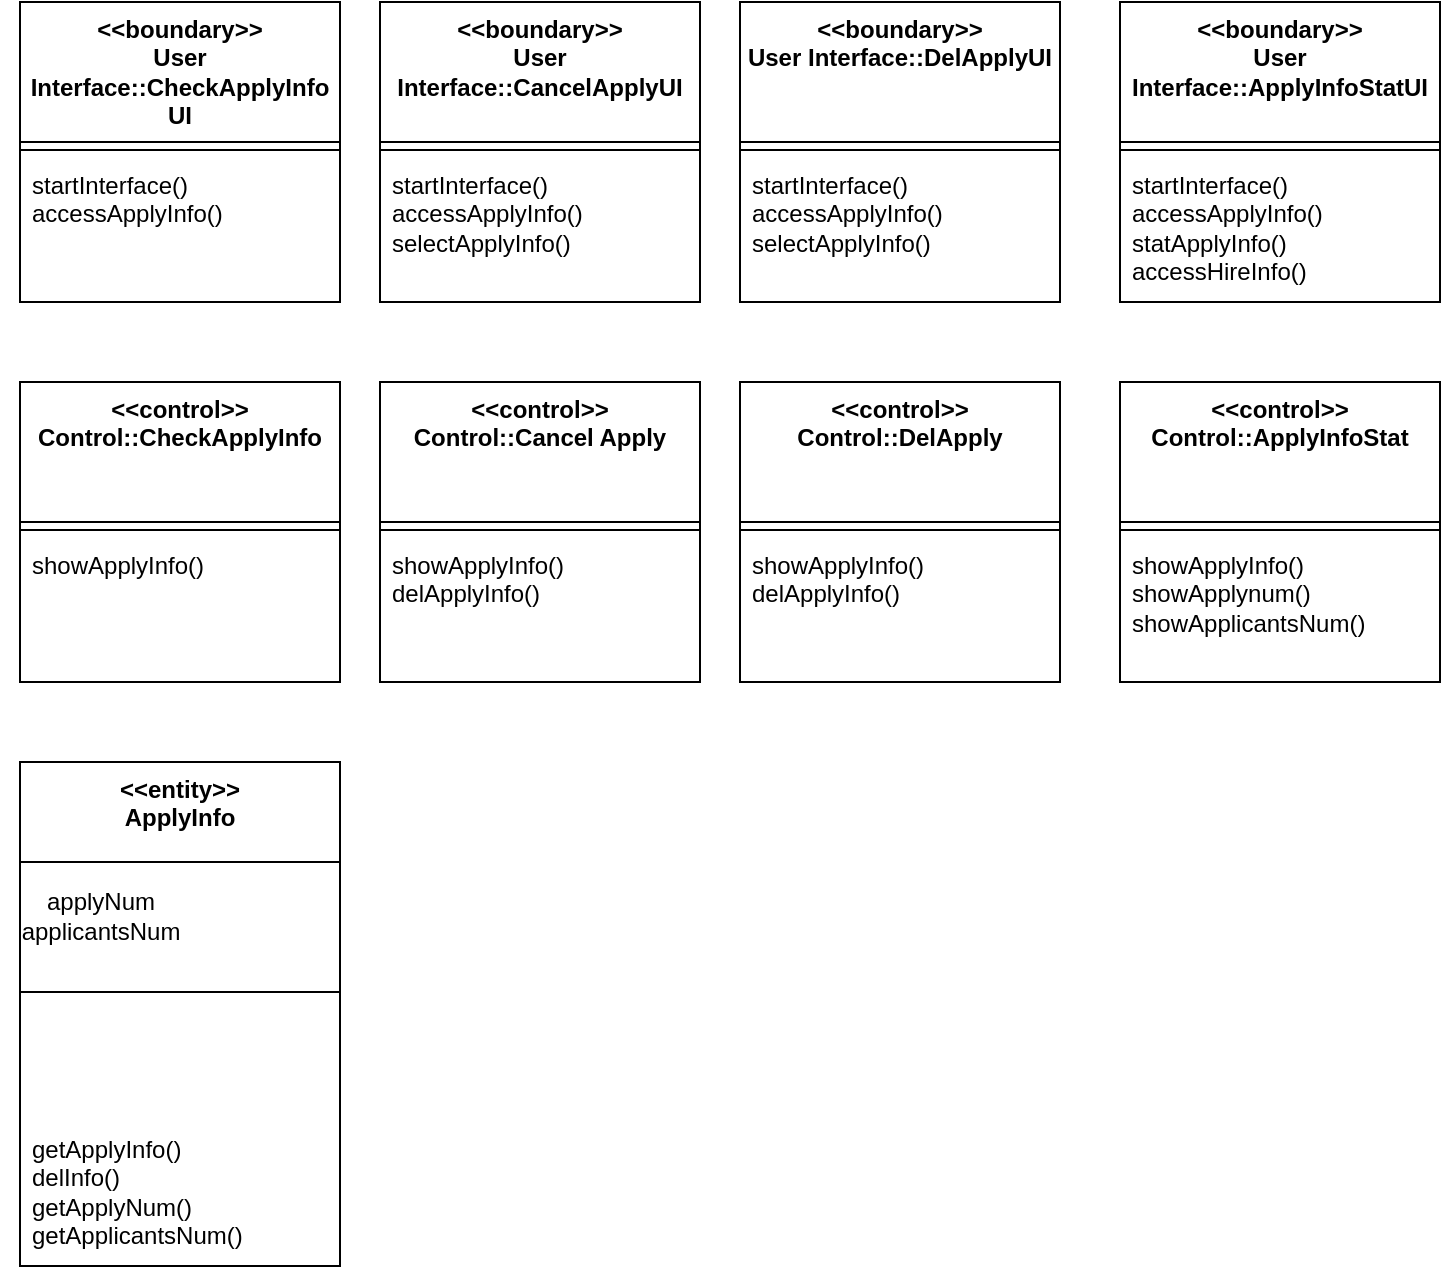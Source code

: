 <mxfile version="21.1.2" type="device">
  <diagram name="페이지-1" id="s87m2c2K6ZqBCXv7cd6L">
    <mxGraphModel dx="984" dy="747" grid="1" gridSize="10" guides="1" tooltips="1" connect="1" arrows="1" fold="1" page="1" pageScale="1" pageWidth="827" pageHeight="1169" math="0" shadow="0">
      <root>
        <mxCell id="0" />
        <mxCell id="1" parent="0" />
        <mxCell id="I5q1pJlPz9spfJ_iqnN7-1" value="&amp;lt;&amp;lt;boundary&amp;gt;&amp;gt;&lt;br&gt;User Interface::CheckApplyInfo UI" style="swimlane;fontStyle=1;align=center;verticalAlign=top;childLayout=stackLayout;horizontal=1;startSize=70;horizontalStack=0;resizeParent=1;resizeParentMax=0;resizeLast=0;collapsible=1;marginBottom=0;whiteSpace=wrap;html=1;" vertex="1" parent="1">
          <mxGeometry x="40" y="110" width="160" height="150" as="geometry" />
        </mxCell>
        <mxCell id="I5q1pJlPz9spfJ_iqnN7-3" value="" style="line;strokeWidth=1;fillColor=none;align=left;verticalAlign=middle;spacingTop=-1;spacingLeft=3;spacingRight=3;rotatable=0;labelPosition=right;points=[];portConstraint=eastwest;strokeColor=inherit;" vertex="1" parent="I5q1pJlPz9spfJ_iqnN7-1">
          <mxGeometry y="70" width="160" height="8" as="geometry" />
        </mxCell>
        <mxCell id="I5q1pJlPz9spfJ_iqnN7-4" value="startInterface()&lt;br&gt;accessApplyInfo()" style="text;strokeColor=none;fillColor=none;align=left;verticalAlign=top;spacingLeft=4;spacingRight=4;overflow=hidden;rotatable=0;points=[[0,0.5],[1,0.5]];portConstraint=eastwest;whiteSpace=wrap;html=1;" vertex="1" parent="I5q1pJlPz9spfJ_iqnN7-1">
          <mxGeometry y="78" width="160" height="72" as="geometry" />
        </mxCell>
        <mxCell id="I5q1pJlPz9spfJ_iqnN7-6" value="&amp;lt;&amp;lt;boundary&amp;gt;&amp;gt;&lt;br&gt;User Interface::DelApplyUI" style="swimlane;fontStyle=1;align=center;verticalAlign=top;childLayout=stackLayout;horizontal=1;startSize=70;horizontalStack=0;resizeParent=1;resizeParentMax=0;resizeLast=0;collapsible=1;marginBottom=0;whiteSpace=wrap;html=1;" vertex="1" parent="1">
          <mxGeometry x="400" y="110" width="160" height="150" as="geometry" />
        </mxCell>
        <mxCell id="I5q1pJlPz9spfJ_iqnN7-7" value="+ field: type" style="text;strokeColor=none;fillColor=none;align=left;verticalAlign=top;spacingLeft=4;spacingRight=4;overflow=hidden;rotatable=0;points=[[0,0.5],[1,0.5]];portConstraint=eastwest;whiteSpace=wrap;html=1;" vertex="1" parent="I5q1pJlPz9spfJ_iqnN7-6">
          <mxGeometry y="70" width="160" as="geometry" />
        </mxCell>
        <mxCell id="I5q1pJlPz9spfJ_iqnN7-8" value="" style="line;strokeWidth=1;fillColor=none;align=left;verticalAlign=middle;spacingTop=-1;spacingLeft=3;spacingRight=3;rotatable=0;labelPosition=right;points=[];portConstraint=eastwest;strokeColor=inherit;" vertex="1" parent="I5q1pJlPz9spfJ_iqnN7-6">
          <mxGeometry y="70" width="160" height="8" as="geometry" />
        </mxCell>
        <mxCell id="I5q1pJlPz9spfJ_iqnN7-9" value="startInterface()&lt;br&gt;accessApplyInfo()&lt;br&gt;selectApplyInfo()" style="text;strokeColor=none;fillColor=none;align=left;verticalAlign=top;spacingLeft=4;spacingRight=4;overflow=hidden;rotatable=0;points=[[0,0.5],[1,0.5]];portConstraint=eastwest;whiteSpace=wrap;html=1;" vertex="1" parent="I5q1pJlPz9spfJ_iqnN7-6">
          <mxGeometry y="78" width="160" height="72" as="geometry" />
        </mxCell>
        <mxCell id="I5q1pJlPz9spfJ_iqnN7-10" value="&amp;lt;&amp;lt;boundary&amp;gt;&amp;gt;&lt;br&gt;User Interface::CancelApplyUI" style="swimlane;fontStyle=1;align=center;verticalAlign=top;childLayout=stackLayout;horizontal=1;startSize=70;horizontalStack=0;resizeParent=1;resizeParentMax=0;resizeLast=0;collapsible=1;marginBottom=0;whiteSpace=wrap;html=1;" vertex="1" parent="1">
          <mxGeometry x="220" y="110" width="160" height="150" as="geometry" />
        </mxCell>
        <mxCell id="I5q1pJlPz9spfJ_iqnN7-12" value="" style="line;strokeWidth=1;fillColor=none;align=left;verticalAlign=middle;spacingTop=-1;spacingLeft=3;spacingRight=3;rotatable=0;labelPosition=right;points=[];portConstraint=eastwest;strokeColor=inherit;" vertex="1" parent="I5q1pJlPz9spfJ_iqnN7-10">
          <mxGeometry y="70" width="160" height="8" as="geometry" />
        </mxCell>
        <mxCell id="I5q1pJlPz9spfJ_iqnN7-13" value="startInterface()&lt;br&gt;accessApplyInfo()&lt;br&gt;selectApplyInfo()" style="text;strokeColor=none;fillColor=none;align=left;verticalAlign=top;spacingLeft=4;spacingRight=4;overflow=hidden;rotatable=0;points=[[0,0.5],[1,0.5]];portConstraint=eastwest;whiteSpace=wrap;html=1;" vertex="1" parent="I5q1pJlPz9spfJ_iqnN7-10">
          <mxGeometry y="78" width="160" height="72" as="geometry" />
        </mxCell>
        <mxCell id="I5q1pJlPz9spfJ_iqnN7-14" value="&amp;lt;&amp;lt;boundary&amp;gt;&amp;gt;&lt;br&gt;User Interface::ApplyInfoStatUI" style="swimlane;fontStyle=1;align=center;verticalAlign=top;childLayout=stackLayout;horizontal=1;startSize=70;horizontalStack=0;resizeParent=1;resizeParentMax=0;resizeLast=0;collapsible=1;marginBottom=0;whiteSpace=wrap;html=1;" vertex="1" parent="1">
          <mxGeometry x="590" y="110" width="160" height="150" as="geometry" />
        </mxCell>
        <mxCell id="I5q1pJlPz9spfJ_iqnN7-15" value="+ field: type" style="text;strokeColor=none;fillColor=none;align=left;verticalAlign=top;spacingLeft=4;spacingRight=4;overflow=hidden;rotatable=0;points=[[0,0.5],[1,0.5]];portConstraint=eastwest;whiteSpace=wrap;html=1;" vertex="1" parent="I5q1pJlPz9spfJ_iqnN7-14">
          <mxGeometry y="70" width="160" as="geometry" />
        </mxCell>
        <mxCell id="I5q1pJlPz9spfJ_iqnN7-16" value="" style="line;strokeWidth=1;fillColor=none;align=left;verticalAlign=middle;spacingTop=-1;spacingLeft=3;spacingRight=3;rotatable=0;labelPosition=right;points=[];portConstraint=eastwest;strokeColor=inherit;" vertex="1" parent="I5q1pJlPz9spfJ_iqnN7-14">
          <mxGeometry y="70" width="160" height="8" as="geometry" />
        </mxCell>
        <mxCell id="I5q1pJlPz9spfJ_iqnN7-17" value="startInterface()&lt;br&gt;accessApplyInfo()&lt;br&gt;statApplyInfo()&lt;br&gt;accessHireInfo()" style="text;strokeColor=none;fillColor=none;align=left;verticalAlign=top;spacingLeft=4;spacingRight=4;overflow=hidden;rotatable=0;points=[[0,0.5],[1,0.5]];portConstraint=eastwest;whiteSpace=wrap;html=1;" vertex="1" parent="I5q1pJlPz9spfJ_iqnN7-14">
          <mxGeometry y="78" width="160" height="72" as="geometry" />
        </mxCell>
        <mxCell id="I5q1pJlPz9spfJ_iqnN7-22" value="&amp;lt;&amp;lt;control&amp;gt;&amp;gt;&lt;br&gt;Control::DelApply" style="swimlane;fontStyle=1;align=center;verticalAlign=top;childLayout=stackLayout;horizontal=1;startSize=70;horizontalStack=0;resizeParent=1;resizeParentMax=0;resizeLast=0;collapsible=1;marginBottom=0;whiteSpace=wrap;html=1;" vertex="1" parent="1">
          <mxGeometry x="400" y="300" width="160" height="150" as="geometry" />
        </mxCell>
        <mxCell id="I5q1pJlPz9spfJ_iqnN7-23" value="" style="line;strokeWidth=1;fillColor=none;align=left;verticalAlign=middle;spacingTop=-1;spacingLeft=3;spacingRight=3;rotatable=0;labelPosition=right;points=[];portConstraint=eastwest;strokeColor=inherit;" vertex="1" parent="I5q1pJlPz9spfJ_iqnN7-22">
          <mxGeometry y="70" width="160" height="8" as="geometry" />
        </mxCell>
        <mxCell id="I5q1pJlPz9spfJ_iqnN7-24" value="showApplyInfo()&lt;br&gt;delApplyInfo()" style="text;strokeColor=none;fillColor=none;align=left;verticalAlign=top;spacingLeft=4;spacingRight=4;overflow=hidden;rotatable=0;points=[[0,0.5],[1,0.5]];portConstraint=eastwest;whiteSpace=wrap;html=1;" vertex="1" parent="I5q1pJlPz9spfJ_iqnN7-22">
          <mxGeometry y="78" width="160" height="72" as="geometry" />
        </mxCell>
        <mxCell id="I5q1pJlPz9spfJ_iqnN7-25" value="&amp;lt;&amp;lt;control&amp;gt;&amp;gt;&lt;br&gt;Control::Cancel Apply" style="swimlane;fontStyle=1;align=center;verticalAlign=top;childLayout=stackLayout;horizontal=1;startSize=70;horizontalStack=0;resizeParent=1;resizeParentMax=0;resizeLast=0;collapsible=1;marginBottom=0;whiteSpace=wrap;html=1;" vertex="1" parent="1">
          <mxGeometry x="220" y="300" width="160" height="150" as="geometry" />
        </mxCell>
        <mxCell id="I5q1pJlPz9spfJ_iqnN7-26" value="" style="line;strokeWidth=1;fillColor=none;align=left;verticalAlign=middle;spacingTop=-1;spacingLeft=3;spacingRight=3;rotatable=0;labelPosition=right;points=[];portConstraint=eastwest;strokeColor=inherit;" vertex="1" parent="I5q1pJlPz9spfJ_iqnN7-25">
          <mxGeometry y="70" width="160" height="8" as="geometry" />
        </mxCell>
        <mxCell id="I5q1pJlPz9spfJ_iqnN7-27" value="showApplyInfo()&lt;br&gt;delApplyInfo()" style="text;strokeColor=none;fillColor=none;align=left;verticalAlign=top;spacingLeft=4;spacingRight=4;overflow=hidden;rotatable=0;points=[[0,0.5],[1,0.5]];portConstraint=eastwest;whiteSpace=wrap;html=1;" vertex="1" parent="I5q1pJlPz9spfJ_iqnN7-25">
          <mxGeometry y="78" width="160" height="72" as="geometry" />
        </mxCell>
        <mxCell id="I5q1pJlPz9spfJ_iqnN7-28" value="&amp;lt;&amp;lt;control&amp;gt;&amp;gt;&lt;br&gt;Control::CheckApplyInfo" style="swimlane;fontStyle=1;align=center;verticalAlign=top;childLayout=stackLayout;horizontal=1;startSize=70;horizontalStack=0;resizeParent=1;resizeParentMax=0;resizeLast=0;collapsible=1;marginBottom=0;whiteSpace=wrap;html=1;" vertex="1" parent="1">
          <mxGeometry x="40" y="300" width="160" height="150" as="geometry" />
        </mxCell>
        <mxCell id="I5q1pJlPz9spfJ_iqnN7-29" value="" style="line;strokeWidth=1;fillColor=none;align=left;verticalAlign=middle;spacingTop=-1;spacingLeft=3;spacingRight=3;rotatable=0;labelPosition=right;points=[];portConstraint=eastwest;strokeColor=inherit;" vertex="1" parent="I5q1pJlPz9spfJ_iqnN7-28">
          <mxGeometry y="70" width="160" height="8" as="geometry" />
        </mxCell>
        <mxCell id="I5q1pJlPz9spfJ_iqnN7-30" value="showApplyInfo()&lt;br&gt;" style="text;strokeColor=none;fillColor=none;align=left;verticalAlign=top;spacingLeft=4;spacingRight=4;overflow=hidden;rotatable=0;points=[[0,0.5],[1,0.5]];portConstraint=eastwest;whiteSpace=wrap;html=1;" vertex="1" parent="I5q1pJlPz9spfJ_iqnN7-28">
          <mxGeometry y="78" width="160" height="72" as="geometry" />
        </mxCell>
        <mxCell id="I5q1pJlPz9spfJ_iqnN7-31" value="&amp;lt;&amp;lt;control&amp;gt;&amp;gt;&lt;br&gt;Control::ApplyInfoStat" style="swimlane;fontStyle=1;align=center;verticalAlign=top;childLayout=stackLayout;horizontal=1;startSize=70;horizontalStack=0;resizeParent=1;resizeParentMax=0;resizeLast=0;collapsible=1;marginBottom=0;whiteSpace=wrap;html=1;" vertex="1" parent="1">
          <mxGeometry x="590" y="300" width="160" height="150" as="geometry" />
        </mxCell>
        <mxCell id="I5q1pJlPz9spfJ_iqnN7-32" value="" style="line;strokeWidth=1;fillColor=none;align=left;verticalAlign=middle;spacingTop=-1;spacingLeft=3;spacingRight=3;rotatable=0;labelPosition=right;points=[];portConstraint=eastwest;strokeColor=inherit;" vertex="1" parent="I5q1pJlPz9spfJ_iqnN7-31">
          <mxGeometry y="70" width="160" height="8" as="geometry" />
        </mxCell>
        <mxCell id="I5q1pJlPz9spfJ_iqnN7-33" value="showApplyInfo()&lt;br&gt;showApplynum()&lt;br&gt;showApplicantsNum()" style="text;strokeColor=none;fillColor=none;align=left;verticalAlign=top;spacingLeft=4;spacingRight=4;overflow=hidden;rotatable=0;points=[[0,0.5],[1,0.5]];portConstraint=eastwest;whiteSpace=wrap;html=1;" vertex="1" parent="I5q1pJlPz9spfJ_iqnN7-31">
          <mxGeometry y="78" width="160" height="72" as="geometry" />
        </mxCell>
        <mxCell id="I5q1pJlPz9spfJ_iqnN7-38" value="&amp;lt;&amp;lt;entity&amp;gt;&amp;gt;&lt;br&gt;ApplyInfo" style="swimlane;fontStyle=1;align=center;verticalAlign=top;childLayout=stackLayout;horizontal=1;startSize=50;horizontalStack=0;resizeParent=1;resizeParentMax=0;resizeLast=0;collapsible=1;marginBottom=0;whiteSpace=wrap;html=1;" vertex="1" parent="1">
          <mxGeometry x="40" y="490" width="160" height="252" as="geometry" />
        </mxCell>
        <mxCell id="I5q1pJlPz9spfJ_iqnN7-39" value="" style="line;strokeWidth=1;fillColor=none;align=left;verticalAlign=middle;spacingTop=-1;spacingLeft=3;spacingRight=3;rotatable=0;labelPosition=right;points=[];portConstraint=eastwest;strokeColor=inherit;" vertex="1" parent="I5q1pJlPz9spfJ_iqnN7-38">
          <mxGeometry y="50" width="160" height="130" as="geometry" />
        </mxCell>
        <mxCell id="I5q1pJlPz9spfJ_iqnN7-40" value="getApplyInfo()&lt;br&gt;delInfo()&lt;br&gt;getApplyNum()&lt;br&gt;getApplicantsNum()" style="text;strokeColor=none;fillColor=none;align=left;verticalAlign=top;spacingLeft=4;spacingRight=4;overflow=hidden;rotatable=0;points=[[0,0.5],[1,0.5]];portConstraint=eastwest;whiteSpace=wrap;html=1;" vertex="1" parent="I5q1pJlPz9spfJ_iqnN7-38">
          <mxGeometry y="180" width="160" height="72" as="geometry" />
        </mxCell>
        <mxCell id="I5q1pJlPz9spfJ_iqnN7-46" value="&lt;br&gt;applyNum&lt;br&gt;applicantsNum" style="text;html=1;align=center;verticalAlign=middle;resizable=0;points=[];autosize=1;strokeColor=none;fillColor=none;" vertex="1" parent="1">
          <mxGeometry x="30" y="530" width="100" height="60" as="geometry" />
        </mxCell>
      </root>
    </mxGraphModel>
  </diagram>
</mxfile>
